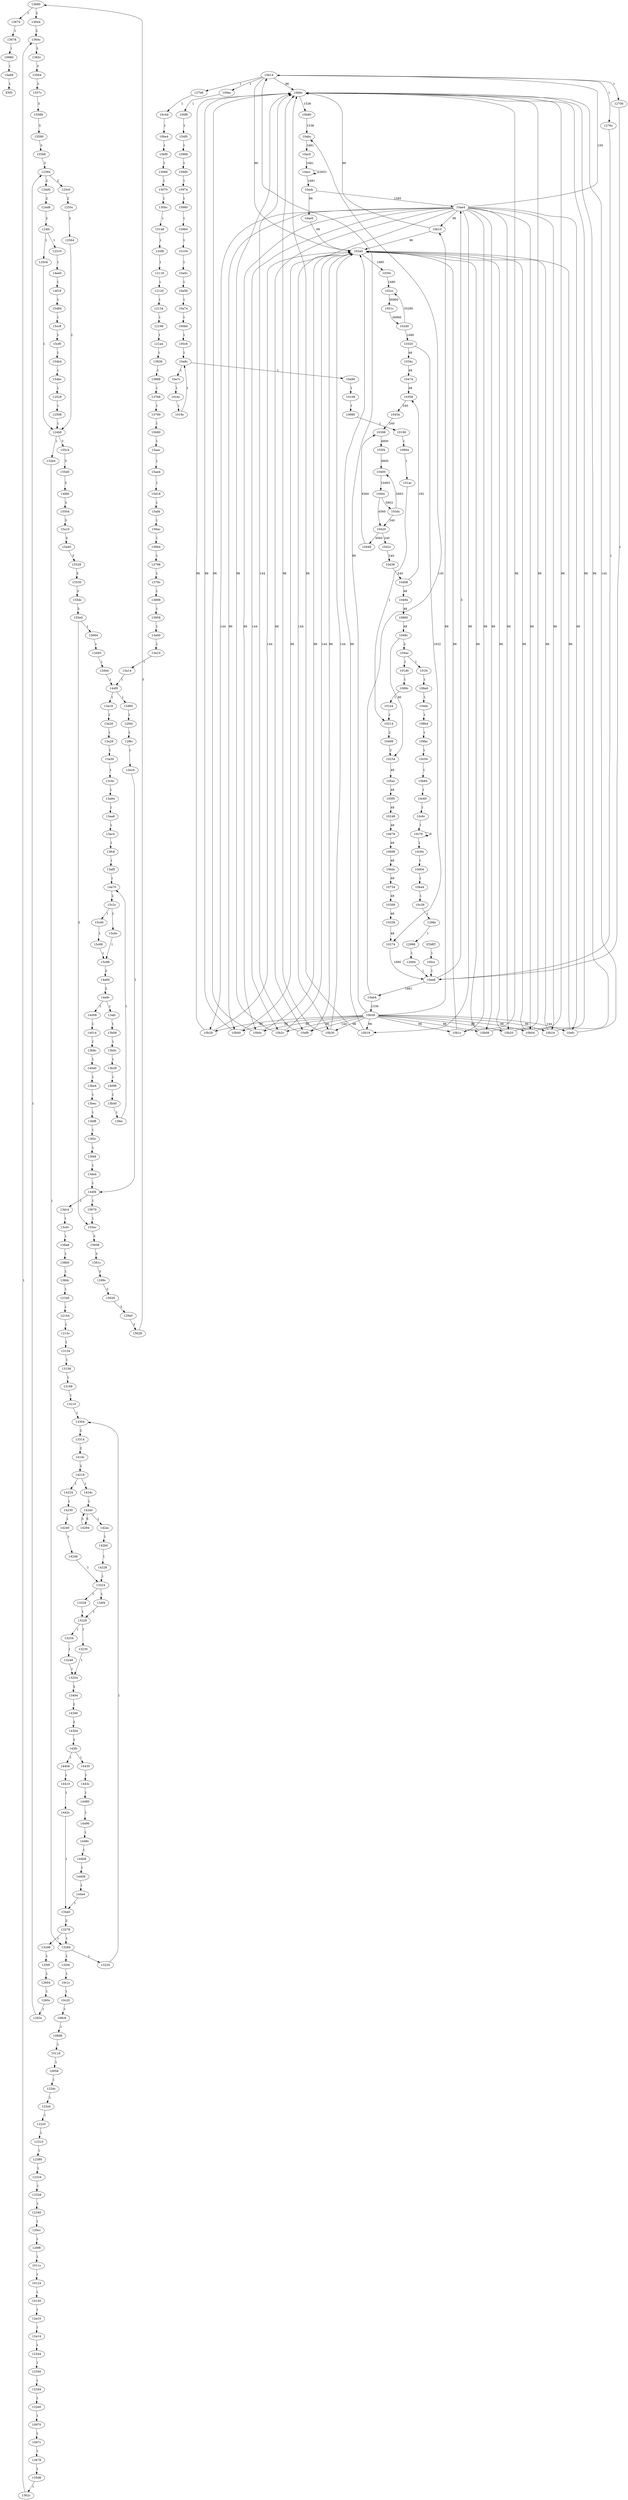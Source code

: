digraph RAIL_CFG {
"15a68" -> "END" [label="1"];
"13670" -> "13678" [label="1"];
"13660" -> "13670" [label="1"];
"12e24" -> "144f4" [label="1"];
"15670" -> "155ec" [label="1"];
"12f44" -> "12f6c" [label="1"];
"144f0" -> "12d60" [label="1"];
"15664" -> "12d40" [label="1"];
"12504" -> "124b0" [label="1"];
"13644" -> "1364c" [label="2"];
"13660" -> "13644" [label="2"];
"15628" -> "13660" [label="3"];
"129a0" -> "15628" [label="3"];
"1299c" -> "15620" [label="3"];
"1561c" -> "1299c" [label="3"];
"15530" -> "155dc" [label="3"];
"15a10" -> "15a40" [label="3"];
"15504" -> "15a10" [label="3"];
"14fd0" -> "15504" [label="3"];
"124b0" -> "155c4" [label="3"];
"12564" -> "124b0" [label="2"];
"1255c" -> "12564" [label="2"];
"155b8" -> "12394" [label="3"];
"15590" -> "155b8" [label="3"];
"15588" -> "15590" [label="3"];
"1365c" -> "15564" [label="3"];
"1364c" -> "1365c" [label="3"];
"135d8" -> "1362c" [label="1"];
"1097c" -> "12678" [label="1"];
"10970" -> "1097c" [label="1"];
"122e0" -> "10970" [label="1"];
"122d4" -> "122e0" [label="1"];
"12344" -> "12350" [label="1"];
"12678" -> "135d8" [label="1"];
"129f8" -> "1011c" [label="1"];
"12328" -> "12340" [label="1"];
"15564" -> "1557c" [label="3"];
"12310" -> "12380" [label="1"];
"1226c" -> "122a4" [label="1"];
"108c8" -> "108d8" [label="1"];
"1329c" -> "10c1c" [label="1"];
"13284" -> "1329c" [label="1"];
"132e4" -> "13284" [label="1"];
"12528" -> "12508" [label="1"];
"154bc" -> "12528" [label="1"];
"15cf0" -> "154b4" [label="1"];
"14f18" -> "15484" [label="1"];
"10958" -> "1226c" [label="1"];
"14ee0" -> "14f18" [label="1"];
"12510" -> "14ee0" [label="1"];
"124d0" -> "124d8" [label="2"];
"124b0" -> "132e4" [label="1"];
"12604" -> "1260c" [label="1"];
"125f0" -> "12604" [label="1"];
"132d8" -> "125f0" [label="1"];
"1442c" -> "134a0" [label="1"];
"14410" -> "1442c" [label="1"];
"14404" -> "14410" [label="1"];
"143fc" -> "14404" [label="1"];
"12d40" -> "12d44" [label="1"];
"13228" -> "13234" [label="1"];
"14240" -> "14248" [label="1"];
"14230" -> "14240" [label="1"];
"154b4" -> "154bc" [label="1"];
"14224" -> "14230" [label="1"];
"13220" -> "13304" [label="1"];
"13284" -> "13220" [label="1"];
"13278" -> "13284" [label="1"];
"129cc" -> "129f8" [label="1"];
"134a0" -> "13278" [label="2"];
"144e4" -> "134a0" [label="1"];
"14408" -> "144e4" [label="1"];
"15608" -> "1561c" [label="3"];
"144b8" -> "14408" [label="1"];
"1449c" -> "144b8" [label="1"];
"14490" -> "1449c" [label="1"];
"14430" -> "1443c" [label="1"];
"13254" -> "13494" [label="2"];
"142b0" -> "14228" [label="1"];
"1443c" -> "14480" [label="1"];
"14284" -> "142a0" [label="5"];
"142a0" -> "14284" [label="5"];
"1011c" -> "10124" [label="1"];
"14218" -> "1424c" [label="1"];
"13304" -> "13314" [label="2"];
"13210" -> "13304" [label="1"];
"13248" -> "13254" [label="1"];
"13168" -> "13210" [label="1"];
"13158" -> "13168" [label="1"];
"13154" -> "13158" [label="1"];
"12340" -> "129cc" [label="1"];
"124fc" -> "12510" [label="1"];
"138b0" -> "138dc" [label="1"];
"12350" -> "122d4" [label="1"];
"13dc4" -> "13c0c" [label="1"];
"13f48" -> "13da4" [label="1"];
"142a0" -> "142ac" [label="1"];
"13f3c" -> "13f48" [label="1"];
"13bf8" -> "13f3c" [label="1"];
"13be4" -> "13bec" [label="1"];
"1557c" -> "15588" [label="3"];
"140a0" -> "13be4" [label="1"];
"13b8c" -> "140a0" [label="1"];
"15c6c" -> "15c98" [label="1"];
"14098" -> "13b40" [label="1"];
"13324" -> "13328" [label="1"];
"13b28" -> "14098" [label="1"];
"144f4" -> "15670" [label="1"];
"13b0c" -> "13b28" [label="1"];
"13b08" -> "13b0c" [label="1"];
"13afc" -> "13b08" [label="1"];
"14a9c" -> "13afc" [label="1"];
"14a94" -> "14a9c" [label="2"];
"15c98" -> "14a94" [label="2"];
"15c68" -> "15c98" [label="1"];
"138dc" -> "121b0" [label="1"];
"15c2c" -> "15c40" [label="1"];
"14a70" -> "15c2c" [label="2"];
"13af0" -> "14a70" [label="1"];
"1263c" -> "12394" [label="1"];
"142ac" -> "142b0" [label="1"];
"13fc8" -> "13af0" [label="1"];
"1424c" -> "142a0" [label="1"];
"13ac4" -> "13fc8" [label="1"];
"13aa8" -> "13ac4" [label="1"];
"10150" -> "12a10" [label="1"];
"13c4c" -> "13a94" [label="1"];
"13a30" -> "13c4c" [label="1"];
"13324" -> "134f4" [label="1"];
"13a28" -> "13a30" [label="1"];
"12144" -> "1215c" [label="1"];
"13a20" -> "13a28" [label="1"];
"13898" -> "13958" [label="1"];
"10338" -> "10274" [label="48"];
"10ae4" -> "10b10" [label="96"];
"10678" -> "10698" [label="48"];
"13958" -> "13a00" [label="1"];
"12684" -> "10aa8" [label="1"];
"10b58" -> "10b30" [label="96"];
"13bec" -> "13bf8" [label="1"];
"1048c" -> "10234" [label="46"];
"10ba4" -> "10c38" [label="1"];
"10b58" -> "10b14" [label="96"];
"1089c" -> "101e4" [label="1"];
"155e0" -> "15664" [label="1"];
"10ae4" -> "10b18" [label="96"];
"10aa8" -> "10ab4" [label="1681"];
"143d0" -> "143d4" [label="2"];
"108a0" -> "104dc" [label="1"];
"10ae4" -> "10b1c" [label="96"];
"100cc" -> "10aa8" [label="1"];
"15680" -> "15aac" [label="1"];
"10b08" -> "10b6c" [label="96"];
"10b18" -> "102a0" [label="96"];
"10aa8" -> "10ae4" [label="3"];
"10b20" -> "102a0" [label="96"];
"10b04" -> "10b6c" [label="96"];
"10b58" -> "10b04" [label="96"];
"13278" -> "132d8" [label="1"];
"14480" -> "14490" [label="1"];
"10b24" -> "102a0" [label="96"];
"12f6c" -> "12e24" [label="1"];
"101e4" -> "10214" [label="1"];
"108bc" -> "10c54" [label="1"];
"13a14" -> "144f0" [label="1"];
"10358" -> "10454" [label="240"];
"12d44" -> "144f0" [label="1"];
"13a18" -> "13a20" [label="1"];
"10b58" -> "10afc" [label="144"];
"12394" -> "123c0" [label="2"];
"15968" -> "159d0" [label="1"];
"101fc" -> "108a0" [label="1"];
"10b80" -> "10abc" [label="1536"];
"10b0c" -> "10b6c" [label="96"];
"10b58" -> "10b08" [label="96"];
"13da4" -> "144f4" [label="1"];
"102d0" -> "102cc" [label="35280"];
"10d04" -> "10ba4" [label="1"];
"1030c" -> "102cc" [label="1680"];
"10ae4" -> "10b20" [label="96"];
"102a0" -> "1030c" [label="1680"];
"13a10" -> "13a14" [label="1"];
"10468" -> "10484" [label="48"];
"155c4" -> "155d0" [label="3"];
"12a14" -> "12344" [label="1"];
"10c60" -> "10c6c" [label="1"];
"12d60" -> "12f44" [label="1"];
"10398" -> "103f4" [label="4800"];
"10ae4" -> "10b30" [label="144"];
"143d4" -> "143fc" [label="2"];
"10a74" -> "100b0" [label="1"];
"10b2c" -> "102a0" [label="144"];
"13234" -> "13248" [label="1"];
"15980" -> "159b0" [label="1"];
"1051c" -> "102d0" [label="36960"];
"12394" -> "124d0" [label="2"];
"10420" -> "1042c" [label="240"];
"155d0" -> "14fd0" [label="3"];
"15aac" -> "15ae4" [label="1"];
"10ae4" -> "10b2c" [label="144"];
"154f0" -> "15968" [label="1"];
"10320" -> "10274" [label="1632"];
"10ab4" -> "10abc" [label="145"];
"10734" -> "10268" [label="48"];
"155dc" -> "155e0" [label="3"];
"10ae4" -> "10b08" [label="96"];
"1379c" -> "13898" [label="1"];
"122a4" -> "122c0" [label="1"];
"12700" -> "10aa8" [label="1"];
"15974" -> "15980" [label="1"];
"14a9c" -> "14008" [label="1"];
"10acc" -> "10adc" [label="1681"];
"10980" -> "15a68" [label="1"];
"155ec" -> "15608" [label="3"];
"156ac" -> "156b4" [label="1"];
"10af8" -> "10b6c" [label="144"];
"13328" -> "13228" [label="1"];
"10a8c" -> "10a90" [label="1"];
"14014" -> "13b8c" [label="1"];
"10b14" -> "102a0" [label="96"];
"159b0" -> "10104" [label="1"];
"122c0" -> "12310" [label="1"];
"12120" -> "12134" [label="1"];
"10b10" -> "102a0" [label="96"];
"14248" -> "13324" [label="1"];
"159d0" -> "15974" [label="1"];
"10acc" -> "10acc" [label="22651"];
"100ec" -> "100f8" [label="1"];
"10190" -> "10894" [label="1"];
"10b58" -> "10b1c" [label="96"];
"10880" -> "10190" [label="1"];
"13230" -> "13254" [label="1"];
"102cc" -> "1051c" [label="36960"];
"10698" -> "106dc" [label="48"];
"13a00" -> "13a10" [label="1"];
"13148" -> "120f8" [label="1"];
"1260c" -> "1263c" [label="1"];
"10ae4" -> "10b0c" [label="96"];
"124fc" -> "12504" [label="1"];
"10abc" -> "10ac0" [label="1681"];
"10b30" -> "102a0" [label="144"];
"10b28" -> "102a0" [label="144"];
"10b14" -> "12700" [label="1"];
"START" -> "100cc" [label="1"];
"14008" -> "14014" [label="1"];
"15c40" -> "15c68" [label="1"];
"10b6c" -> "10b80" [label="1536"];
"10b58" -> "10b20" [label="96"];
"10c20" -> "108c8" [label="1"];
"104ac" -> "101d0" [label="1"];
"10104" -> "10a0c" [label="1"];
"1018c" -> "10a8c" [label="1"];
"15a40" -> "15528" [label="3"];
"10b14" -> "100ec" [label="1"];
"134f4" -> "13228" [label="1"];
"10ae4" -> "10b28" [label="144"];
"130bc" -> "13148" [label="1"];
"10afc" -> "10b6c" [label="144"];
"100f8" -> "154f0" [label="1"];
"10adc" -> "10ae4" [label="1585"];
"10498" -> "10234" [label="2"];
"10b10" -> "10b6c" [label="96"];
"10b58" -> "10b10" [label="96"];
"10234" -> "105ac" [label="48"];
"10320" -> "1034c" [label="48"];
"100c8" -> "10a8c" [label="1"];
"10be4" -> "10bf0" [label="1"];
"10c1c" -> "10c20" [label="1"];
"143fc" -> "14430" [label="1"];
"10a58" -> "10a74" [label="1"];
"13768" -> "13790" [label="1"];
"10a7c" -> "1016c" [label="1"];
"10b1c" -> "10b6c" [label="96"];
"13228" -> "13230" [label="1"];
"1016c" -> "1018c" [label="1"];
"10108" -> "10880" [label="1"];
"106dc" -> "10734" [label="48"];
"10b30" -> "10b6c" [label="96"];
"10ae0" -> "102a0" [label="96"];
"103dc" -> "10400" [label="5663"];
"10a90" -> "10108" [label="1"];
"12380" -> "12324" [label="1"];
"10c78" -> "10c78" [label="5"];
"10894" -> "101ac" [label="1"];
"101ac" -> "10214" [label="1"];
"10214" -> "10498" [label="2"];
"13838" -> "13888" [label="1"];
"13678" -> "10980" [label="1"];
"12a10" -> "12a14" [label="1"];
"105ac" -> "105f0" [label="48"];
"10420" -> "10448" [label="4560"];
"121a4" -> "13838" [label="1"];
"10b58" -> "10b0c" [label="96"];
"155e0" -> "155ec" [label="2"];
"15528" -> "15530" [label="3"];
"10248" -> "10678" [label="48"];
"10a0c" -> "10a58" [label="1"];
"10b58" -> "10b18" [label="96"];
"10ac0" -> "10acc" [label="1681"];
"1215c" -> "13154" [label="1"];
"13fec" -> "14a70" [label="1"];
"10b08" -> "102a0" [label="96"];
"10c6c" -> "10c78" [label="1"];
"13a94" -> "13aa8" [label="1"];
"105f0" -> "10248" [label="48"];
"10ae4" -> "10b04" [label="96"];
"14228" -> "13324" [label="1"];
"141dc" -> "14218" [label="2"];
"10b00" -> "10b6c" [label="96"];
"1276c" -> "10aa8" [label="1"];
"15af4" -> "156ac" [label="1"];
"10268" -> "10338" [label="48"];
"10b04" -> "102a0" [label="96"];
"10c54" -> "10b84" [label="1"];
"10b14" -> "10b6c" [label="96"];
"10b20" -> "10b6c" [label="96"];
"10b58" -> "10b24" [label="96"];
"10b58" -> "10b28" [label="96"];
"15484" -> "15cc8" [label="1"];
"10b24" -> "10b6c" [label="96"];
"10860" -> "1048c" [label="48"];
"10ae4" -> "10b00" [label="96"];
"1040c" -> "103dc" [label="5903"];
"144f4" -> "13dc4" [label="1"];
"10b28" -> "10b6c" [label="96"];
"15620" -> "129a0" [label="3"];
"10b1c" -> "102a0" [label="96"];
"10bf0" -> "13068" [label="1"];
"10ae4" -> "10afc" [label="96"];
"12508" -> "124b0" [label="1"];
"10afc" -> "102a0" [label="96"];
"10b2c" -> "10b6c" [label="96"];
"1040c" -> "10420" [label="4560"];
"14218" -> "14224" [label="1"];
"10af8" -> "102a0" [label="96"];
"124d8" -> "124fc" [label="2"];
"138a8" -> "138b0" [label="1"];
"10adc" -> "10ae0" [label="96"];
"1034c" -> "10474" [label="48"];
"108d8" -> "10118" [label="1"];
"15c2c" -> "15c6c" [label="1"];
"10b14" -> "127b8" [label="1"];
"10474" -> "10358" [label="48"];
"156b4" -> "13798" [label="1"];
"15cc8" -> "15cf0" [label="1"];
"10454" -> "10398" [label="240"];
"103dc" -> "10420" [label="240"];
"10b58" -> "10b2c" [label="96"];
"103f4" -> "10400" [label="4800"];
"13c0c" -> "138a8" [label="1"];
"10b84" -> "10c60" [label="1"];
"10400" -> "1040c" [label="10463"];
"10124" -> "10150" [label="1"];
"10448" -> "10398" [label="4560"];
"101d0" -> "1089c" [label="1"];
"1042c" -> "10438" [label="240"];
"10ae4" -> "10b14" [label="100"];
"10468" -> "10358" [label="192"];
"10484" -> "10860" [label="48"];
"10b18" -> "10b6c" [label="96"];
"104ac" -> "101fc" [label="1"];
"104dc" -> "108b4" [label="1"];
"10ab4" -> "10b58" [label="1536"];
"108b4" -> "108bc" [label="1"];
"123c0" -> "1255c" [label="2"];
"144f0" -> "13a18" [label="1"];
"12998" -> "12684" [label="1"];
"121b0" -> "12144" [label="1"];
"10ae4" -> "10b24" [label="96"];
"10b00" -> "102a0" [label="96"];
"10c78" -> "10c94" [label="1"];
"13494" -> "143d0" [label="2"];
"10c94" -> "10d04" [label="1"];
"13314" -> "141dc" [label="2"];
"10b0c" -> "102a0" [label="96"];
"10c38" -> "1298c" [label="1"];
"13b40" -> "13fec" [label="1"];
"1298c" -> "12998" [label="1"];
"10274" -> "10aa8" [label="1680"];
"120f8" -> "12118" [label="1"];
"10438" -> "10468" [label="240"];
"10b14" -> "1276c" [label="1"];
"1362c" -> "1364c" [label="1"];
"127b8" -> "10c44" [label="1"];
"10118" -> "10958" [label="1"];
"10c44" -> "10be4" [label="1"];
"13068" -> "13070" [label="1"];
"15d18" -> "15af4" [label="1"];
"100b0" -> "100c8" [label="1"];
"13070" -> "130bc" [label="1"];
"12324" -> "12328" [label="1"];
"10a8c" -> "10a7c" [label="1"];
"12118" -> "12120" [label="1"];
"10b58" -> "10b00" [label="96"];
"12134" -> "12198" [label="1"];
"10ae4" -> "10af8" [label="96"];
"12198" -> "121a4" [label="1"];
"13888" -> "13768" [label="1"];
"13790" -> "15680" [label="1"];
"10b58" -> "10af8" [label="144"];
"102d0" -> "10320" [label="1680"];
"1048c" -> "104ac" [label="2"];
"15ae4" -> "15d18" [label="1"];
"13798" -> "1379c" [label="1"];
}
